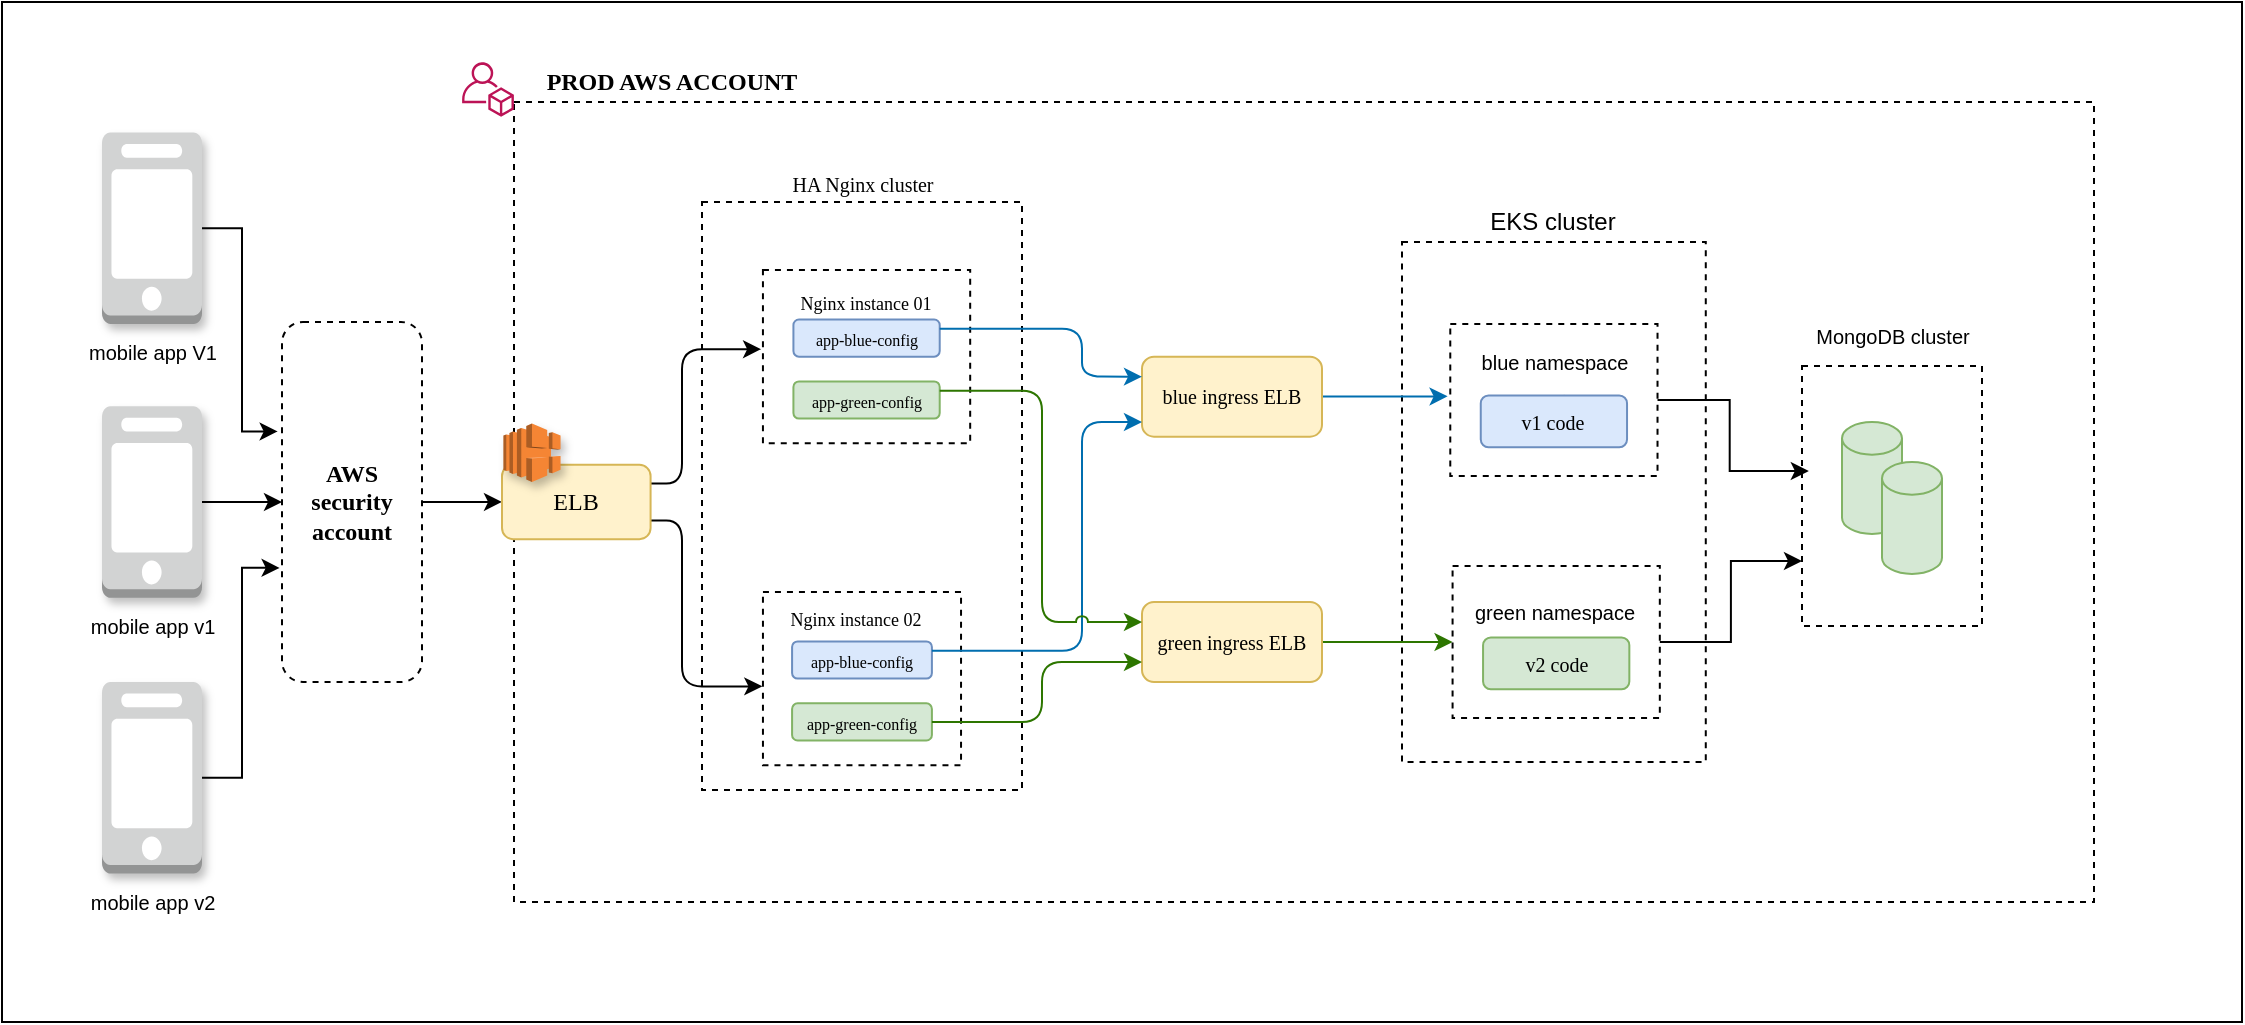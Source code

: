 <mxfile version="14.7.6" type="github">
  <diagram id="qzOaQ2OwNqaUCwpIFnaY" name="Page-1">
    <mxGraphModel dx="1467" dy="731" grid="1" gridSize="10" guides="1" tooltips="1" connect="1" arrows="1" fold="1" page="1" pageScale="1" pageWidth="1169" pageHeight="827" math="0" shadow="0">
      <root>
        <mxCell id="0" />
        <mxCell id="1" parent="0" />
        <mxCell id="LH-lMcslgAQUbvIpvj9R-12" value="" style="rounded=0;whiteSpace=wrap;html=1;" vertex="1" parent="1">
          <mxGeometry x="20" y="160" width="1120" height="510" as="geometry" />
        </mxCell>
        <mxCell id="DKKTpWRmgBJiDXLGIOay-57" value="" style="rounded=0;whiteSpace=wrap;html=1;shadow=0;glass=0;dashed=1;sketch=0;strokeWidth=1;fillColor=none;" parent="1" vertex="1">
          <mxGeometry x="276" y="210.01" width="790" height="400" as="geometry" />
        </mxCell>
        <mxCell id="DKKTpWRmgBJiDXLGIOay-19" value="" style="rounded=0;whiteSpace=wrap;html=1;dashed=1;strokeWidth=1;fillColor=none;" parent="1" vertex="1">
          <mxGeometry x="720" y="280" width="151.89" height="260" as="geometry" />
        </mxCell>
        <mxCell id="DKKTpWRmgBJiDXLGIOay-15" value="" style="rounded=0;whiteSpace=wrap;html=1;dashed=1;strokeWidth=1;fillColor=none;" parent="1" vertex="1">
          <mxGeometry x="370" y="260" width="160" height="294" as="geometry" />
        </mxCell>
        <mxCell id="DKKTpWRmgBJiDXLGIOay-39" value="" style="edgeStyle=orthogonalEdgeStyle;rounded=0;orthogonalLoop=1;jettySize=auto;html=1;" parent="1" source="DKKTpWRmgBJiDXLGIOay-1" target="DKKTpWRmgBJiDXLGIOay-2" edge="1">
          <mxGeometry relative="1" as="geometry" />
        </mxCell>
        <mxCell id="DKKTpWRmgBJiDXLGIOay-1" value="&lt;font face=&quot;Verdana&quot;&gt;&lt;b&gt;AWS security account&lt;br&gt;&lt;/b&gt;&lt;/font&gt;" style="rounded=1;whiteSpace=wrap;html=1;dashed=1;" parent="1" vertex="1">
          <mxGeometry x="160" y="320" width="70" height="180" as="geometry" />
        </mxCell>
        <mxCell id="DKKTpWRmgBJiDXLGIOay-43" style="edgeStyle=orthogonalEdgeStyle;orthogonalLoop=1;jettySize=auto;html=1;entryX=-0.009;entryY=0.457;entryDx=0;entryDy=0;entryPerimeter=0;exitX=1;exitY=0.25;exitDx=0;exitDy=0;rounded=1;" parent="1" source="DKKTpWRmgBJiDXLGIOay-2" target="DKKTpWRmgBJiDXLGIOay-11" edge="1">
          <mxGeometry relative="1" as="geometry">
            <mxPoint x="344" y="391" as="sourcePoint" />
            <Array as="points">
              <mxPoint x="360" y="401" />
              <mxPoint x="360" y="334" />
            </Array>
          </mxGeometry>
        </mxCell>
        <mxCell id="DKKTpWRmgBJiDXLGIOay-44" style="edgeStyle=orthogonalEdgeStyle;rounded=1;orthogonalLoop=1;jettySize=auto;html=1;exitX=1;exitY=0.75;exitDx=0;exitDy=0;entryX=-0.003;entryY=0.545;entryDx=0;entryDy=0;entryPerimeter=0;" parent="1" source="DKKTpWRmgBJiDXLGIOay-2" target="DKKTpWRmgBJiDXLGIOay-12" edge="1">
          <mxGeometry relative="1" as="geometry">
            <Array as="points">
              <mxPoint x="360" y="419" />
              <mxPoint x="360" y="502" />
            </Array>
          </mxGeometry>
        </mxCell>
        <mxCell id="DKKTpWRmgBJiDXLGIOay-2" value="&lt;font face=&quot;Verdana&quot;&gt;ELB&lt;/font&gt;" style="rounded=1;whiteSpace=wrap;html=1;fillColor=#fff2cc;strokeColor=#d6b656;" parent="1" vertex="1">
          <mxGeometry x="270.004" y="391.437" width="74.284" height="37.143" as="geometry" />
        </mxCell>
        <mxCell id="DKKTpWRmgBJiDXLGIOay-13" value="" style="group" parent="1" vertex="1" connectable="0">
          <mxGeometry x="400.473" y="454.952" width="99.046" height="86.667" as="geometry" />
        </mxCell>
        <mxCell id="DKKTpWRmgBJiDXLGIOay-12" value="" style="rounded=0;whiteSpace=wrap;html=1;dashed=1;strokeWidth=1;perimeterSpacing=0;fillColor=none;" parent="DKKTpWRmgBJiDXLGIOay-13" vertex="1">
          <mxGeometry width="99.046" height="86.667" as="geometry" />
        </mxCell>
        <mxCell id="DKKTpWRmgBJiDXLGIOay-8" value="&lt;font style=&quot;font-size: 8px&quot; face=&quot;Verdana&quot;&gt;app-blue-config&lt;/font&gt;" style="rounded=1;whiteSpace=wrap;html=1;fillColor=#dae8fc;strokeColor=#6c8ebf;" parent="DKKTpWRmgBJiDXLGIOay-13" vertex="1">
          <mxGeometry x="14.566" y="24.762" width="69.915" height="18.571" as="geometry" />
        </mxCell>
        <mxCell id="DKKTpWRmgBJiDXLGIOay-9" value="&lt;font style=&quot;font-size: 8px&quot; face=&quot;Verdana&quot;&gt;app-green-config&lt;/font&gt;" style="rounded=1;whiteSpace=wrap;html=1;fillColor=#d5e8d4;strokeColor=#82b366;" parent="DKKTpWRmgBJiDXLGIOay-13" vertex="1">
          <mxGeometry x="14.566" y="55.714" width="69.915" height="18.571" as="geometry" />
        </mxCell>
        <mxCell id="LH-lMcslgAQUbvIpvj9R-5" value="" style="edgeStyle=orthogonalEdgeStyle;rounded=0;orthogonalLoop=1;jettySize=auto;html=1;entryX=-0.013;entryY=0.476;entryDx=0;entryDy=0;entryPerimeter=0;fillColor=#1ba1e2;strokeColor=#006EAF;" edge="1" parent="1" source="DKKTpWRmgBJiDXLGIOay-17" target="DKKTpWRmgBJiDXLGIOay-20">
          <mxGeometry relative="1" as="geometry">
            <mxPoint x="740" y="357" as="targetPoint" />
            <Array as="points" />
          </mxGeometry>
        </mxCell>
        <mxCell id="DKKTpWRmgBJiDXLGIOay-17" value="&lt;font style=&quot;font-size: 10px&quot; face=&quot;Verdana&quot;&gt;blue ingress ELB&lt;/font&gt;" style="rounded=1;whiteSpace=wrap;html=1;fillColor=#fff2cc;strokeColor=#d6b656;" parent="1" vertex="1">
          <mxGeometry x="590" y="337.33" width="90" height="40" as="geometry" />
        </mxCell>
        <mxCell id="LH-lMcslgAQUbvIpvj9R-8" value="" style="edgeStyle=orthogonalEdgeStyle;rounded=0;orthogonalLoop=1;jettySize=auto;html=1;entryX=0;entryY=0.5;entryDx=0;entryDy=0;fillColor=#60a917;strokeColor=#2D7600;" edge="1" parent="1" source="DKKTpWRmgBJiDXLGIOay-18" target="DKKTpWRmgBJiDXLGIOay-22">
          <mxGeometry relative="1" as="geometry" />
        </mxCell>
        <mxCell id="DKKTpWRmgBJiDXLGIOay-18" value="&lt;font style=&quot;font-size: 10px&quot; face=&quot;Verdana&quot;&gt;green ingress ELB&lt;/font&gt;" style="rounded=1;whiteSpace=wrap;html=1;fillColor=#fff2cc;strokeColor=#d6b656;glass=0;shadow=0;" parent="1" vertex="1">
          <mxGeometry x="590" y="460" width="90" height="40" as="geometry" />
        </mxCell>
        <mxCell id="LH-lMcslgAQUbvIpvj9R-9" style="edgeStyle=orthogonalEdgeStyle;rounded=0;orthogonalLoop=1;jettySize=auto;html=1;exitX=1;exitY=0.5;exitDx=0;exitDy=0;entryX=0.038;entryY=0.404;entryDx=0;entryDy=0;entryPerimeter=0;" edge="1" parent="1" source="DKKTpWRmgBJiDXLGIOay-20" target="DKKTpWRmgBJiDXLGIOay-24">
          <mxGeometry relative="1" as="geometry" />
        </mxCell>
        <mxCell id="DKKTpWRmgBJiDXLGIOay-20" value="gr" style="rounded=0;whiteSpace=wrap;html=1;dashed=1;strokeWidth=1;perimeterSpacing=0;fillColor=none;" parent="1" vertex="1">
          <mxGeometry x="744.14" y="321" width="103.62" height="76" as="geometry" />
        </mxCell>
        <mxCell id="DKKTpWRmgBJiDXLGIOay-21" value="&lt;font style=&quot;font-size: 10px&quot; face=&quot;Verdana&quot;&gt;v1 code&lt;/font&gt;" style="rounded=1;whiteSpace=wrap;html=1;fillColor=#dae8fc;strokeColor=#6c8ebf;" parent="1" vertex="1">
          <mxGeometry x="759.38" y="356.71" width="73.14" height="25.9" as="geometry" />
        </mxCell>
        <mxCell id="LH-lMcslgAQUbvIpvj9R-10" style="edgeStyle=orthogonalEdgeStyle;rounded=0;orthogonalLoop=1;jettySize=auto;html=1;entryX=0;entryY=0.75;entryDx=0;entryDy=0;" edge="1" parent="1" source="DKKTpWRmgBJiDXLGIOay-22" target="DKKTpWRmgBJiDXLGIOay-24">
          <mxGeometry relative="1" as="geometry" />
        </mxCell>
        <mxCell id="DKKTpWRmgBJiDXLGIOay-22" value="" style="rounded=0;whiteSpace=wrap;html=1;dashed=1;strokeWidth=1;perimeterSpacing=0;fillColor=none;" parent="1" vertex="1">
          <mxGeometry x="745.29" y="442" width="103.62" height="76" as="geometry" />
        </mxCell>
        <mxCell id="DKKTpWRmgBJiDXLGIOay-23" value="&lt;font style=&quot;font-size: 10px&quot; face=&quot;Verdana&quot;&gt;v2 code&lt;/font&gt;" style="rounded=1;whiteSpace=wrap;html=1;fillColor=#d5e8d4;strokeColor=#82b366;" parent="1" vertex="1">
          <mxGeometry x="760.53" y="477.71" width="73.14" height="25.9" as="geometry" />
        </mxCell>
        <mxCell id="DKKTpWRmgBJiDXLGIOay-24" value="" style="rounded=0;whiteSpace=wrap;html=1;dashed=1;strokeWidth=1;perimeterSpacing=0;fillColor=none;" parent="1" vertex="1">
          <mxGeometry x="920" y="342" width="90" height="130" as="geometry" />
        </mxCell>
        <mxCell id="DKKTpWRmgBJiDXLGIOay-27" value="" style="group" parent="1" vertex="1" connectable="0">
          <mxGeometry x="940" y="370" width="50" height="76" as="geometry" />
        </mxCell>
        <mxCell id="DKKTpWRmgBJiDXLGIOay-25" value="" style="shape=cylinder3;whiteSpace=wrap;html=1;boundedLbl=1;backgroundOutline=1;size=8.167;strokeWidth=1;fillColor=#d5e8d4;strokeColor=#82b366;" parent="DKKTpWRmgBJiDXLGIOay-27" vertex="1">
          <mxGeometry width="30" height="56" as="geometry" />
        </mxCell>
        <mxCell id="DKKTpWRmgBJiDXLGIOay-26" value="" style="shape=cylinder3;whiteSpace=wrap;html=1;boundedLbl=1;backgroundOutline=1;size=8.167;strokeWidth=1;fillColor=#d5e8d4;strokeColor=#82b366;" parent="DKKTpWRmgBJiDXLGIOay-27" vertex="1">
          <mxGeometry x="20" y="20" width="30" height="56" as="geometry" />
        </mxCell>
        <mxCell id="DKKTpWRmgBJiDXLGIOay-37" style="edgeStyle=orthogonalEdgeStyle;rounded=0;orthogonalLoop=1;jettySize=auto;html=1;entryX=-0.031;entryY=0.304;entryDx=0;entryDy=0;entryPerimeter=0;" parent="1" source="DKKTpWRmgBJiDXLGIOay-31" target="DKKTpWRmgBJiDXLGIOay-1" edge="1">
          <mxGeometry relative="1" as="geometry" />
        </mxCell>
        <mxCell id="DKKTpWRmgBJiDXLGIOay-31" value="&lt;font style=&quot;font-size: 10px&quot;&gt;mobile app V1&lt;/font&gt;" style="outlineConnect=0;dashed=0;verticalLabelPosition=bottom;verticalAlign=top;align=center;html=1;shape=mxgraph.aws3.mobile_client;fillColor=#D2D3D3;gradientColor=none;shadow=1;glass=1;sketch=0;strokeWidth=1;" parent="1" vertex="1">
          <mxGeometry x="70" y="225.23" width="50" height="95.77" as="geometry" />
        </mxCell>
        <mxCell id="DKKTpWRmgBJiDXLGIOay-34" value="" style="edgeStyle=orthogonalEdgeStyle;rounded=0;orthogonalLoop=1;jettySize=auto;html=1;" parent="1" source="DKKTpWRmgBJiDXLGIOay-32" target="DKKTpWRmgBJiDXLGIOay-1" edge="1">
          <mxGeometry relative="1" as="geometry" />
        </mxCell>
        <mxCell id="DKKTpWRmgBJiDXLGIOay-32" value="&lt;font size=&quot;1&quot;&gt;mobile app v1&lt;br&gt;&lt;/font&gt;" style="outlineConnect=0;dashed=0;verticalLabelPosition=bottom;verticalAlign=top;align=center;html=1;shape=mxgraph.aws3.mobile_client;fillColor=#D2D3D3;gradientColor=none;shadow=1;glass=1;sketch=0;strokeWidth=1;" parent="1" vertex="1">
          <mxGeometry x="70" y="362.12" width="50" height="95.77" as="geometry" />
        </mxCell>
        <mxCell id="DKKTpWRmgBJiDXLGIOay-38" style="edgeStyle=orthogonalEdgeStyle;rounded=0;orthogonalLoop=1;jettySize=auto;html=1;entryX=-0.017;entryY=0.683;entryDx=0;entryDy=0;entryPerimeter=0;" parent="1" source="DKKTpWRmgBJiDXLGIOay-33" target="DKKTpWRmgBJiDXLGIOay-1" edge="1">
          <mxGeometry relative="1" as="geometry" />
        </mxCell>
        <mxCell id="DKKTpWRmgBJiDXLGIOay-33" value="&lt;font style=&quot;font-size: 10px&quot;&gt;mobile app v2&lt;br&gt;&lt;/font&gt;" style="outlineConnect=0;dashed=0;verticalLabelPosition=bottom;verticalAlign=top;align=center;html=1;shape=mxgraph.aws3.mobile_client;fillColor=#D2D3D3;gradientColor=none;shadow=1;glass=1;sketch=0;strokeWidth=1;" parent="1" vertex="1">
          <mxGeometry x="70" y="500" width="50" height="95.77" as="geometry" />
        </mxCell>
        <mxCell id="DKKTpWRmgBJiDXLGIOay-41" value="" style="outlineConnect=0;dashed=0;verticalLabelPosition=bottom;verticalAlign=top;align=center;html=1;shape=mxgraph.aws3.elastic_load_balancing;fillColor=#F58534;gradientColor=none;shadow=1;glass=1;sketch=0;strokeWidth=1;" parent="1" vertex="1">
          <mxGeometry x="270.71" y="370.73" width="28.57" height="29.27" as="geometry" />
        </mxCell>
        <mxCell id="DKKTpWRmgBJiDXLGIOay-49" value="&lt;font style=&quot;font-size: 9px&quot; face=&quot;Verdana&quot;&gt;Nginx instance 02&lt;/font&gt;" style="text;html=1;strokeColor=none;fillColor=none;align=center;verticalAlign=middle;whiteSpace=wrap;rounded=0;shadow=1;glass=1;dashed=1;sketch=0;" parent="1" vertex="1">
          <mxGeometry x="395.23" y="457.89" width="104.29" height="20" as="geometry" />
        </mxCell>
        <mxCell id="DKKTpWRmgBJiDXLGIOay-50" value="" style="group" parent="1" vertex="1" connectable="0">
          <mxGeometry x="383.71" y="280" width="121.05" height="100.667" as="geometry" />
        </mxCell>
        <mxCell id="DKKTpWRmgBJiDXLGIOay-11" value="" style="rounded=0;whiteSpace=wrap;html=1;dashed=1;strokeWidth=1;perimeterSpacing=0;fillColor=none;" parent="DKKTpWRmgBJiDXLGIOay-50" vertex="1">
          <mxGeometry x="16.76" y="14" width="103.622" height="86.667" as="geometry" />
        </mxCell>
        <mxCell id="DKKTpWRmgBJiDXLGIOay-6" value="&lt;font style=&quot;font-size: 8px&quot; face=&quot;Verdana&quot;&gt;app-blue-config&lt;/font&gt;" style="rounded=1;whiteSpace=wrap;html=1;fillColor=#dae8fc;strokeColor=#6c8ebf;" parent="DKKTpWRmgBJiDXLGIOay-50" vertex="1">
          <mxGeometry x="31.999" y="38.762" width="73.145" height="18.571" as="geometry" />
        </mxCell>
        <mxCell id="DKKTpWRmgBJiDXLGIOay-7" value="&lt;font style=&quot;font-size: 8px&quot; face=&quot;Verdana&quot;&gt;app-green-config&lt;/font&gt;" style="rounded=1;whiteSpace=wrap;html=1;fillColor=#d5e8d4;strokeColor=#82b366;" parent="DKKTpWRmgBJiDXLGIOay-50" vertex="1">
          <mxGeometry x="31.999" y="69.714" width="73.145" height="18.571" as="geometry" />
        </mxCell>
        <mxCell id="DKKTpWRmgBJiDXLGIOay-45" value="" style="shape=image;html=1;verticalAlign=top;verticalLabelPosition=bottom;labelBackgroundColor=#ffffff;imageAspect=0;aspect=fixed;image=https://cdn4.iconfinder.com/data/icons/logos-brands-5/24/nginx-128.png;shadow=1;glass=1;dashed=1;sketch=0;strokeWidth=1;fillColor=none;" parent="DKKTpWRmgBJiDXLGIOay-50" vertex="1">
          <mxGeometry x="1" y="-10" width="32" height="32" as="geometry" />
        </mxCell>
        <mxCell id="DKKTpWRmgBJiDXLGIOay-48" value="&lt;font style=&quot;font-size: 9px&quot; face=&quot;Verdana&quot;&gt;Nginx instance 01&lt;/font&gt;" style="text;html=1;strokeColor=none;fillColor=none;align=center;verticalAlign=middle;whiteSpace=wrap;rounded=0;shadow=1;glass=1;dashed=1;sketch=0;" parent="DKKTpWRmgBJiDXLGIOay-50" vertex="1">
          <mxGeometry x="16.76" y="20" width="104.29" height="20" as="geometry" />
        </mxCell>
        <mxCell id="DKKTpWRmgBJiDXLGIOay-51" value="&lt;font style=&quot;font-size: 10px&quot; face=&quot;Verdana&quot;&gt;HA Nginx cluster&lt;br&gt;&lt;/font&gt;" style="text;html=1;strokeColor=none;fillColor=none;align=center;verticalAlign=middle;whiteSpace=wrap;rounded=0;shadow=1;glass=1;dashed=1;sketch=0;" parent="1" vertex="1">
          <mxGeometry x="397.61" y="241" width="104.77" height="20" as="geometry" />
        </mxCell>
        <mxCell id="DKKTpWRmgBJiDXLGIOay-46" value="" style="shape=image;html=1;verticalAlign=top;verticalLabelPosition=bottom;labelBackgroundColor=#ffffff;imageAspect=0;aspect=fixed;image=https://cdn4.iconfinder.com/data/icons/logos-brands-5/24/nginx-128.png;shadow=1;glass=1;dashed=1;sketch=0;strokeWidth=1;fillColor=none;" parent="1" vertex="1">
          <mxGeometry x="385.04" y="432" width="32" height="32" as="geometry" />
        </mxCell>
        <mxCell id="DKKTpWRmgBJiDXLGIOay-52" style="edgeStyle=orthogonalEdgeStyle;rounded=1;orthogonalLoop=1;jettySize=auto;html=1;exitX=1;exitY=0.25;exitDx=0;exitDy=0;entryX=0;entryY=0.25;entryDx=0;entryDy=0;fillColor=#1ba1e2;strokeColor=#006EAF;jumpStyle=none;" parent="1" source="DKKTpWRmgBJiDXLGIOay-6" target="DKKTpWRmgBJiDXLGIOay-17" edge="1">
          <mxGeometry relative="1" as="geometry">
            <Array as="points">
              <mxPoint x="560" y="323" />
              <mxPoint x="560" y="347" />
            </Array>
          </mxGeometry>
        </mxCell>
        <mxCell id="DKKTpWRmgBJiDXLGIOay-54" style="edgeStyle=orthogonalEdgeStyle;rounded=1;orthogonalLoop=1;jettySize=auto;html=1;exitX=1;exitY=0.25;exitDx=0;exitDy=0;jumpStyle=arc;fillColor=#1ba1e2;strokeColor=#006EAF;" parent="1" source="DKKTpWRmgBJiDXLGIOay-8" edge="1">
          <mxGeometry relative="1" as="geometry">
            <mxPoint x="590" y="370" as="targetPoint" />
            <Array as="points">
              <mxPoint x="560" y="484" />
              <mxPoint x="560" y="370" />
              <mxPoint x="590" y="370" />
            </Array>
          </mxGeometry>
        </mxCell>
        <mxCell id="DKKTpWRmgBJiDXLGIOay-55" style="edgeStyle=orthogonalEdgeStyle;rounded=1;orthogonalLoop=1;jettySize=auto;html=1;exitX=1;exitY=0.25;exitDx=0;exitDy=0;entryX=0;entryY=0.25;entryDx=0;entryDy=0;jumpStyle=arc;fillColor=#60a917;strokeColor=#2D7600;" parent="1" source="DKKTpWRmgBJiDXLGIOay-7" target="DKKTpWRmgBJiDXLGIOay-18" edge="1">
          <mxGeometry relative="1" as="geometry">
            <Array as="points">
              <mxPoint x="540" y="354" />
              <mxPoint x="540" y="470" />
            </Array>
          </mxGeometry>
        </mxCell>
        <mxCell id="DKKTpWRmgBJiDXLGIOay-56" style="edgeStyle=orthogonalEdgeStyle;rounded=1;orthogonalLoop=1;jettySize=auto;html=1;exitX=1;exitY=0.5;exitDx=0;exitDy=0;entryX=0;entryY=0.75;entryDx=0;entryDy=0;fillColor=#60a917;strokeColor=#2D7600;" parent="1" source="DKKTpWRmgBJiDXLGIOay-9" target="DKKTpWRmgBJiDXLGIOay-18" edge="1">
          <mxGeometry relative="1" as="geometry">
            <Array as="points">
              <mxPoint x="540" y="520" />
              <mxPoint x="540" y="490" />
            </Array>
          </mxGeometry>
        </mxCell>
        <mxCell id="DKKTpWRmgBJiDXLGIOay-58" value="&lt;div align=&quot;center&quot;&gt;&lt;b&gt;&lt;font face=&quot;Verdana&quot;&gt;PROD AWS ACCOUNT&lt;/font&gt;&lt;/b&gt;&lt;/div&gt;" style="text;html=1;strokeColor=none;fillColor=none;align=center;verticalAlign=middle;whiteSpace=wrap;rounded=0;shadow=0;glass=0;dashed=1;sketch=0;" parent="1" vertex="1">
          <mxGeometry x="280" y="190" width="150" height="20" as="geometry" />
        </mxCell>
        <mxCell id="DKKTpWRmgBJiDXLGIOay-59" value="" style="outlineConnect=0;fontColor=#232F3E;gradientColor=none;fillColor=#BC1356;strokeColor=none;dashed=0;verticalLabelPosition=bottom;verticalAlign=top;align=center;html=1;fontSize=12;fontStyle=0;aspect=fixed;pointerEvents=1;shape=mxgraph.aws4.organizations_account;rounded=1;shadow=0;glass=0;sketch=0;" parent="1" vertex="1">
          <mxGeometry x="250" y="190" width="26" height="27.41" as="geometry" />
        </mxCell>
        <mxCell id="LH-lMcslgAQUbvIpvj9R-1" value="&lt;font style=&quot;font-size: 10px&quot;&gt;green namespace&lt;br&gt;&lt;/font&gt;" style="text;html=1;strokeColor=none;fillColor=none;align=center;verticalAlign=middle;whiteSpace=wrap;rounded=0;shadow=1;glass=1;dashed=1;sketch=0;" vertex="1" parent="1">
          <mxGeometry x="744.14" y="454.95" width="104.77" height="20" as="geometry" />
        </mxCell>
        <mxCell id="LH-lMcslgAQUbvIpvj9R-2" value="&lt;font style=&quot;font-size: 10px&quot;&gt;blue namespace&lt;br&gt;&lt;/font&gt;" style="text;html=1;strokeColor=none;fillColor=none;align=center;verticalAlign=middle;whiteSpace=wrap;rounded=0;shadow=1;glass=1;dashed=1;sketch=0;" vertex="1" parent="1">
          <mxGeometry x="743.56" y="330" width="104.77" height="20" as="geometry" />
        </mxCell>
        <mxCell id="LH-lMcslgAQUbvIpvj9R-3" value="EKS cluster" style="text;html=1;strokeColor=none;fillColor=none;align=center;verticalAlign=middle;whiteSpace=wrap;rounded=0;shadow=1;glass=1;dashed=1;sketch=0;" vertex="1" parent="1">
          <mxGeometry x="742.99" y="260" width="104.77" height="20" as="geometry" />
        </mxCell>
        <mxCell id="LH-lMcslgAQUbvIpvj9R-11" value="&lt;font style=&quot;font-size: 10px&quot;&gt;MongoDB cluster&lt;br&gt;&lt;/font&gt;" style="text;html=1;strokeColor=none;fillColor=none;align=center;verticalAlign=middle;whiteSpace=wrap;rounded=0;shadow=1;glass=1;dashed=1;sketch=0;" vertex="1" parent="1">
          <mxGeometry x="912.61" y="317.33" width="104.77" height="20" as="geometry" />
        </mxCell>
      </root>
    </mxGraphModel>
  </diagram>
</mxfile>
